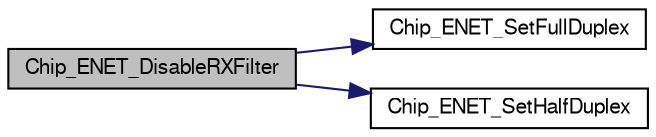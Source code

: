 digraph "Chip_ENET_DisableRXFilter"
{
  edge [fontname="FreeSans",fontsize="10",labelfontname="FreeSans",labelfontsize="10"];
  node [fontname="FreeSans",fontsize="10",shape=record];
  rankdir="LR";
  Node1 [label="Chip_ENET_DisableRXFilter",height=0.2,width=0.4,color="black", fillcolor="grey75", style="filled", fontcolor="black"];
  Node1 -> Node2 [color="midnightblue",fontsize="10",style="solid"];
  Node2 [label="Chip_ENET_SetFullDuplex",height=0.2,width=0.4,color="black", fillcolor="white", style="filled",URL="$group__ENET__17XX__40XX.html#ga0881ac9e0e98620c0e65f9a6d7a43240",tooltip="Sets full duplex operation for the interface. "];
  Node1 -> Node3 [color="midnightblue",fontsize="10",style="solid"];
  Node3 [label="Chip_ENET_SetHalfDuplex",height=0.2,width=0.4,color="black", fillcolor="white", style="filled",URL="$group__ENET__17XX__40XX.html#ga6d7031584471e30e89ded1fff5f3340d",tooltip="Sets half duplex operation for the interface. "];
}
